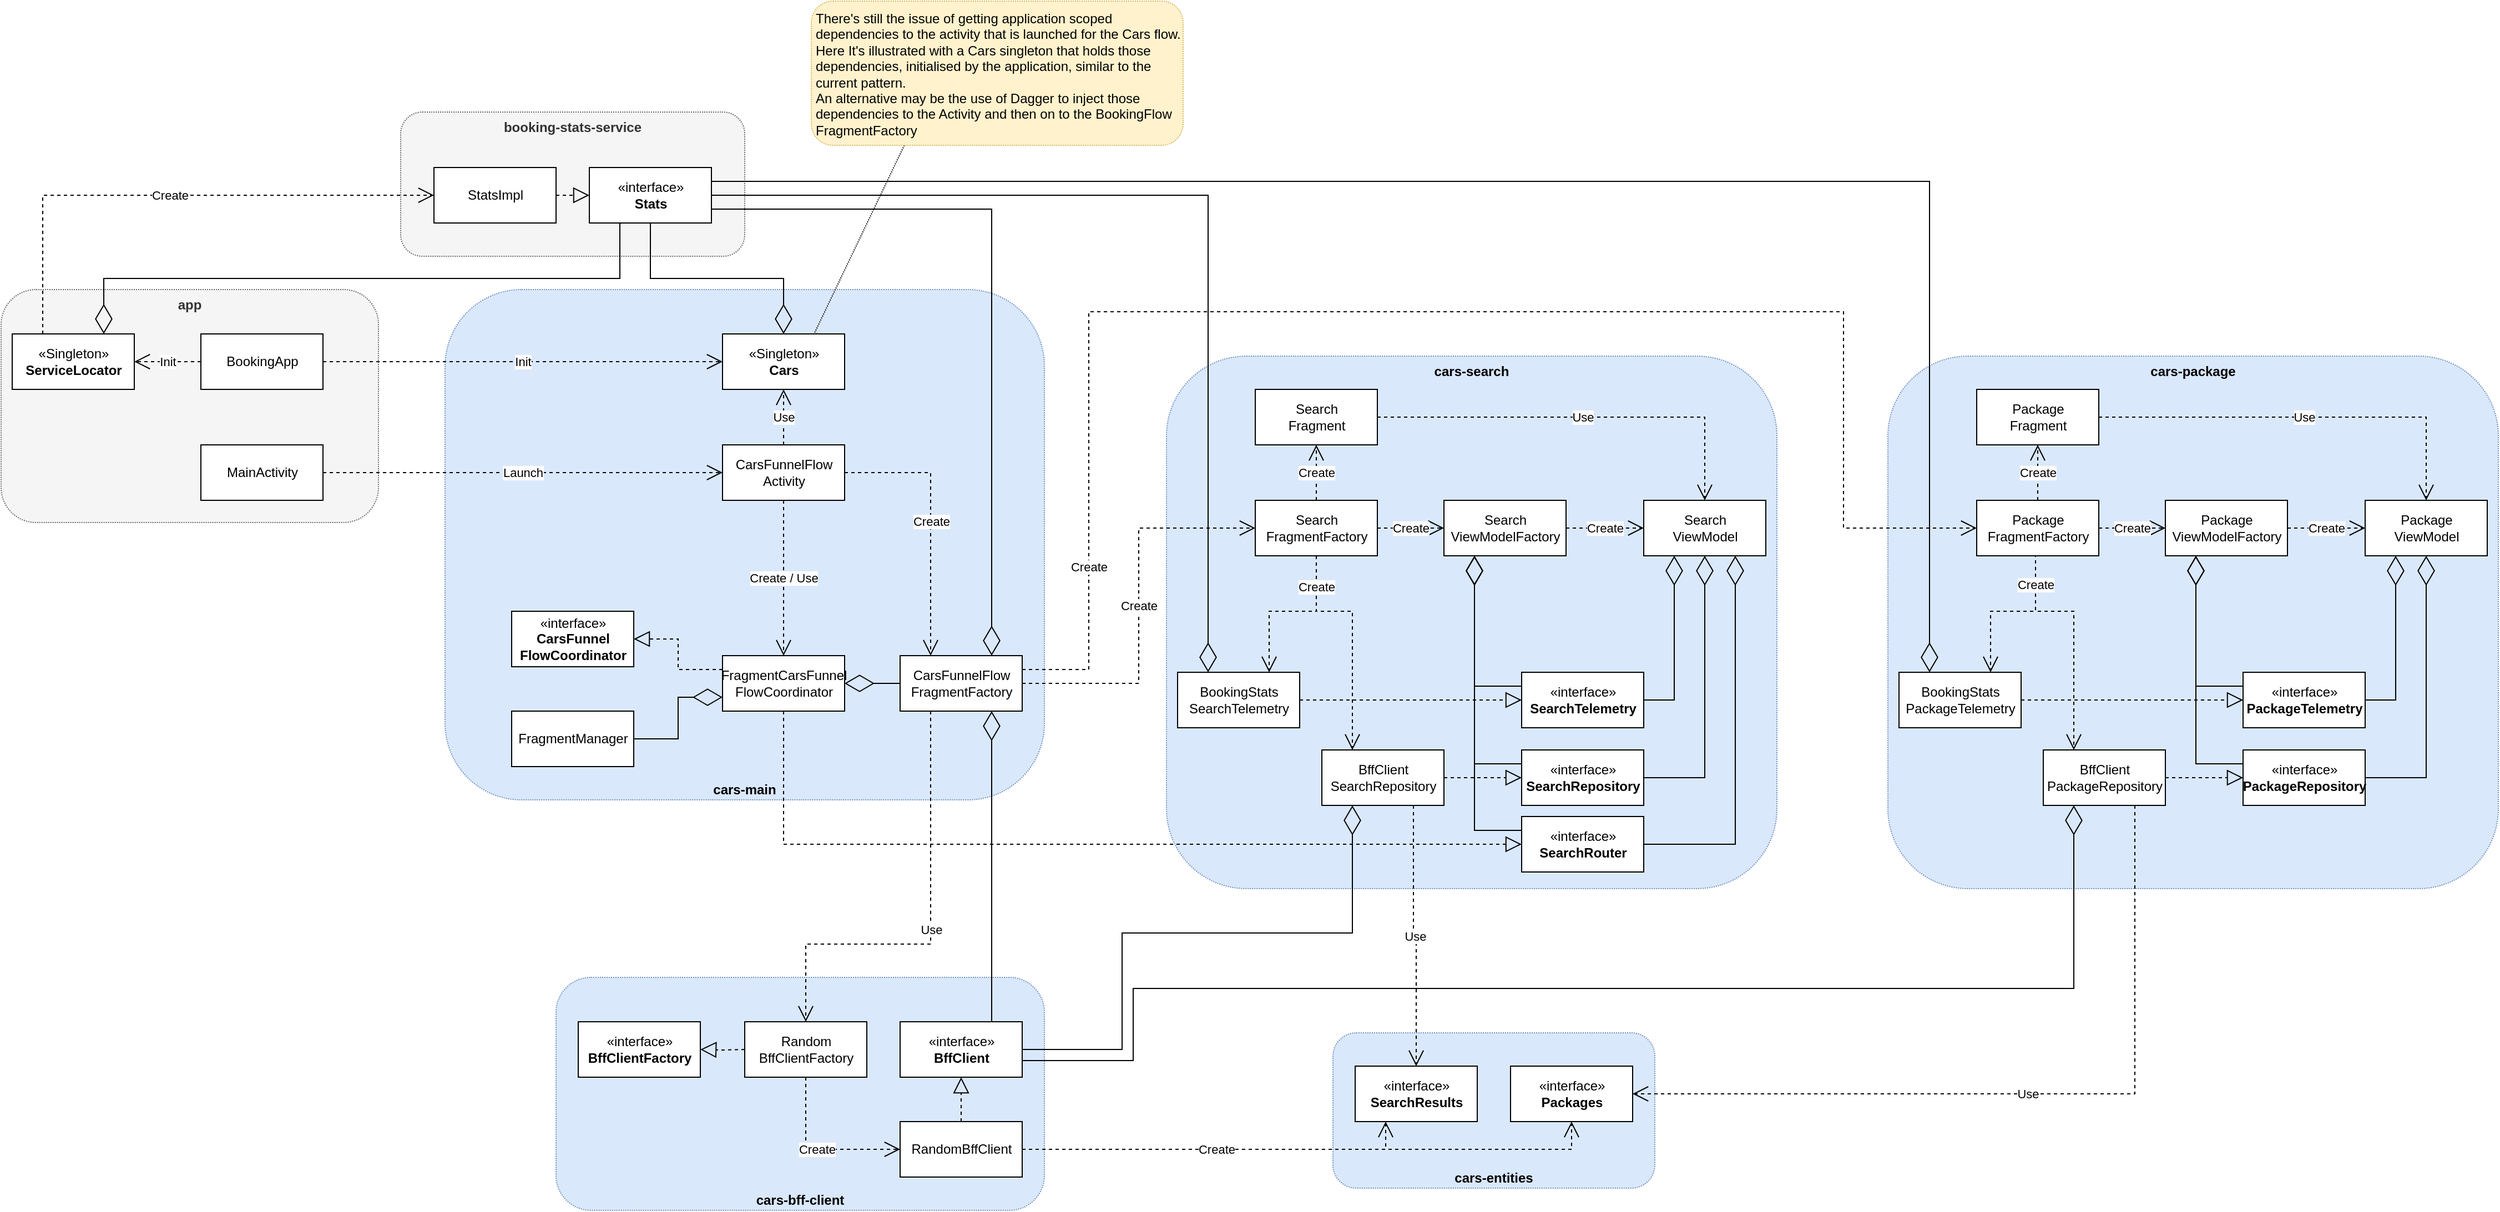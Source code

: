 <mxfile version="15.4.0" type="device"><diagram id="n_pdrBIQtBG7-olDsGPq" name="Page-1"><mxGraphModel dx="1991" dy="1212" grid="1" gridSize="10" guides="1" tooltips="1" connect="1" arrows="1" fold="1" page="1" pageScale="1" pageWidth="1654" pageHeight="1169" math="0" shadow="0"><root><mxCell id="0"/><mxCell id="1" parent="0"/><mxCell id="jv7YSsNgLzqY7mS5lw0R-83" value="&lt;b&gt;cars-search&lt;/b&gt;" style="rounded=1;whiteSpace=wrap;html=1;fillColor=#dae8fc;dashed=1;align=center;labelPosition=center;verticalLabelPosition=middle;verticalAlign=top;dashPattern=1 1;strokeColor=#6c8ebf;" parent="1" vertex="1"><mxGeometry x="1070" y="340" width="550" height="480" as="geometry"/></mxCell><mxCell id="jv7YSsNgLzqY7mS5lw0R-84" value="&lt;b&gt;cars-package&lt;/b&gt;" style="rounded=1;whiteSpace=wrap;html=1;fillColor=#dae8fc;dashed=1;align=center;labelPosition=center;verticalLabelPosition=middle;verticalAlign=top;dashPattern=1 1;strokeColor=#6c8ebf;" parent="1" vertex="1"><mxGeometry x="1720" y="340" width="550" height="480" as="geometry"/></mxCell><mxCell id="jv7YSsNgLzqY7mS5lw0R-82" value="&lt;b&gt;cars-entities&lt;/b&gt;" style="rounded=1;whiteSpace=wrap;html=1;fillColor=#dae8fc;dashed=1;align=center;labelPosition=center;verticalLabelPosition=middle;verticalAlign=bottom;dashPattern=1 1;strokeColor=#6c8ebf;" parent="1" vertex="1"><mxGeometry x="1220" y="950" width="290" height="140" as="geometry"/></mxCell><mxCell id="jv7YSsNgLzqY7mS5lw0R-65" value="&lt;b&gt;cars-bff-client&lt;/b&gt;" style="rounded=1;whiteSpace=wrap;html=1;fillColor=#dae8fc;dashed=1;align=center;labelPosition=center;verticalLabelPosition=middle;verticalAlign=bottom;dashPattern=1 1;strokeColor=#6c8ebf;" parent="1" vertex="1"><mxGeometry x="520" y="900" width="440" height="210" as="geometry"/></mxCell><mxCell id="jv7YSsNgLzqY7mS5lw0R-64" value="&lt;b&gt;cars-main&lt;/b&gt;" style="rounded=1;whiteSpace=wrap;html=1;fillColor=#dae8fc;dashed=1;align=center;labelPosition=center;verticalLabelPosition=middle;verticalAlign=bottom;dashPattern=1 1;strokeColor=#6c8ebf;" parent="1" vertex="1"><mxGeometry x="420" y="280" width="540" height="460" as="geometry"/></mxCell><mxCell id="jv7YSsNgLzqY7mS5lw0R-5" value="&lt;b&gt;app&lt;/b&gt;" style="rounded=1;whiteSpace=wrap;html=1;fillColor=#f5f5f5;dashed=1;align=center;labelPosition=center;verticalLabelPosition=middle;verticalAlign=top;dashPattern=1 1;strokeColor=#666666;fontColor=#333333;" parent="1" vertex="1"><mxGeometry x="20" y="280" width="340" height="210" as="geometry"/></mxCell><mxCell id="jv7YSsNgLzqY7mS5lw0R-2" value="BookingApp" style="html=1;" parent="1" vertex="1"><mxGeometry x="200" y="320" width="110" height="50" as="geometry"/></mxCell><mxCell id="jv7YSsNgLzqY7mS5lw0R-3" value="MainActivity" style="html=1;" parent="1" vertex="1"><mxGeometry x="200" y="420" width="110" height="50" as="geometry"/></mxCell><mxCell id="jv7YSsNgLzqY7mS5lw0R-4" value="«Singleton»&lt;br&gt;&lt;b&gt;ServiceLocator&lt;/b&gt;" style="html=1;" parent="1" vertex="1"><mxGeometry x="30" y="320" width="110" height="50" as="geometry"/></mxCell><mxCell id="jv7YSsNgLzqY7mS5lw0R-6" value="&lt;b&gt;booking-stats-service&lt;/b&gt;" style="rounded=1;whiteSpace=wrap;html=1;fillColor=#f5f5f5;dashed=1;align=center;labelPosition=center;verticalLabelPosition=middle;verticalAlign=top;dashPattern=1 1;strokeColor=#666666;fontColor=#333333;" parent="1" vertex="1"><mxGeometry x="380" y="120" width="310" height="130" as="geometry"/></mxCell><mxCell id="jv7YSsNgLzqY7mS5lw0R-7" value="«interface»&lt;br&gt;&lt;b&gt;Stats&lt;/b&gt;" style="html=1;align=center;verticalAlign=middle;" parent="1" vertex="1"><mxGeometry x="550" y="170" width="110" height="50" as="geometry"/></mxCell><mxCell id="jv7YSsNgLzqY7mS5lw0R-8" value="StatsImpl" style="html=1;fillColor=default;align=center;verticalAlign=middle;" parent="1" vertex="1"><mxGeometry x="410" y="170" width="110" height="50" as="geometry"/></mxCell><mxCell id="jv7YSsNgLzqY7mS5lw0R-9" value="Random&lt;br&gt;BffClientFactory" style="html=1;fillColor=default;align=center;verticalAlign=middle;" parent="1" vertex="1"><mxGeometry x="690" y="940" width="110" height="50" as="geometry"/></mxCell><mxCell id="jv7YSsNgLzqY7mS5lw0R-10" value="«interface»&lt;br&gt;&lt;b&gt;BffClientFactory&lt;/b&gt;" style="html=1;fillColor=default;align=center;verticalAlign=middle;" parent="1" vertex="1"><mxGeometry x="540" y="940" width="110" height="50" as="geometry"/></mxCell><mxCell id="jv7YSsNgLzqY7mS5lw0R-11" value="RandomBffClient" style="html=1;fillColor=default;align=center;verticalAlign=middle;" parent="1" vertex="1"><mxGeometry x="830" y="1030" width="110" height="50" as="geometry"/></mxCell><mxCell id="jv7YSsNgLzqY7mS5lw0R-12" value="«interface»&lt;br&gt;&lt;b&gt;BffClient&lt;/b&gt;" style="html=1;fillColor=default;align=center;verticalAlign=middle;" parent="1" vertex="1"><mxGeometry x="830" y="940" width="110" height="50" as="geometry"/></mxCell><mxCell id="jv7YSsNgLzqY7mS5lw0R-13" value="«interface»&lt;br&gt;&lt;b&gt;Packages&lt;/b&gt;" style="html=1;fillColor=default;align=center;verticalAlign=middle;" parent="1" vertex="1"><mxGeometry x="1380" y="980" width="110" height="50" as="geometry"/></mxCell><mxCell id="jv7YSsNgLzqY7mS5lw0R-14" value="«interface»&lt;br&gt;&lt;b&gt;SearchResults&lt;/b&gt;" style="html=1;fillColor=default;align=center;verticalAlign=middle;" parent="1" vertex="1"><mxGeometry x="1240" y="980" width="110" height="50" as="geometry"/></mxCell><mxCell id="jv7YSsNgLzqY7mS5lw0R-15" value="«Singleton»&lt;br&gt;&lt;b&gt;Cars&lt;/b&gt;" style="html=1;fillColor=default;align=center;verticalAlign=middle;" parent="1" vertex="1"><mxGeometry x="670" y="320" width="110" height="50" as="geometry"/></mxCell><mxCell id="jv7YSsNgLzqY7mS5lw0R-16" value="CarsFunnelFlow&lt;br&gt;Activity" style="html=1;fillColor=default;align=center;verticalAlign=middle;" parent="1" vertex="1"><mxGeometry x="670" y="420" width="110" height="50" as="geometry"/></mxCell><mxCell id="jv7YSsNgLzqY7mS5lw0R-17" value="«interface»&lt;br&gt;&lt;b&gt;CarsFunnel&lt;br&gt;FlowCoordinator&lt;/b&gt;" style="html=1;fillColor=default;align=center;verticalAlign=middle;" parent="1" vertex="1"><mxGeometry x="480" y="570" width="110" height="50" as="geometry"/></mxCell><mxCell id="jv7YSsNgLzqY7mS5lw0R-18" value="CarsFunnelFlow&lt;br&gt;FragmentFactory" style="html=1;fillColor=default;align=center;verticalAlign=middle;" parent="1" vertex="1"><mxGeometry x="830" y="610" width="110" height="50" as="geometry"/></mxCell><mxCell id="jv7YSsNgLzqY7mS5lw0R-19" value="FragmentCarsFunnel&lt;br&gt;FlowCoordinator" style="html=1;fillColor=default;align=center;verticalAlign=middle;" parent="1" vertex="1"><mxGeometry x="670" y="610" width="110" height="50" as="geometry"/></mxCell><mxCell id="jv7YSsNgLzqY7mS5lw0R-27" value="BffClient&lt;br&gt;SearchRepository" style="html=1;fillColor=default;align=center;verticalAlign=middle;" parent="1" vertex="1"><mxGeometry x="1210" y="695" width="110" height="50" as="geometry"/></mxCell><mxCell id="jv7YSsNgLzqY7mS5lw0R-28" value="BookingStats&lt;br&gt;SearchTelemetry" style="html=1;fillColor=default;align=center;verticalAlign=middle;" parent="1" vertex="1"><mxGeometry x="1080" y="625" width="110" height="50" as="geometry"/></mxCell><mxCell id="jv7YSsNgLzqY7mS5lw0R-29" value="Search&lt;br&gt;FragmentFactory" style="html=1;fillColor=default;align=center;verticalAlign=middle;" parent="1" vertex="1"><mxGeometry x="1150" y="470" width="110" height="50" as="geometry"/></mxCell><mxCell id="jv7YSsNgLzqY7mS5lw0R-30" value="Search&lt;br&gt;ViewModel" style="html=1;fillColor=default;align=center;verticalAlign=middle;" parent="1" vertex="1"><mxGeometry x="1500" y="470" width="110" height="50" as="geometry"/></mxCell><mxCell id="jv7YSsNgLzqY7mS5lw0R-31" value="Search&lt;br&gt;ViewModelFactory" style="html=1;fillColor=default;align=center;verticalAlign=middle;" parent="1" vertex="1"><mxGeometry x="1320" y="470" width="110" height="50" as="geometry"/></mxCell><mxCell id="jv7YSsNgLzqY7mS5lw0R-32" value="«interface»&lt;br&gt;&lt;b&gt;SearchRepository&lt;/b&gt;" style="html=1;fillColor=default;align=center;verticalAlign=middle;" parent="1" vertex="1"><mxGeometry x="1390" y="695" width="110" height="50" as="geometry"/></mxCell><mxCell id="jv7YSsNgLzqY7mS5lw0R-33" value="«interface»&lt;br&gt;&lt;b&gt;SearchTelemetry&lt;/b&gt;" style="html=1;fillColor=default;align=center;verticalAlign=middle;" parent="1" vertex="1"><mxGeometry x="1390" y="625" width="110" height="50" as="geometry"/></mxCell><mxCell id="jv7YSsNgLzqY7mS5lw0R-35" value="Search&lt;br&gt;Fragment" style="html=1;fillColor=default;align=center;verticalAlign=middle;" parent="1" vertex="1"><mxGeometry x="1150" y="370" width="110" height="50" as="geometry"/></mxCell><mxCell id="jv7YSsNgLzqY7mS5lw0R-36" value="«interface»&lt;br&gt;&lt;b&gt;SearchRouter&lt;/b&gt;" style="html=1;fillColor=default;align=center;verticalAlign=middle;" parent="1" vertex="1"><mxGeometry x="1390" y="755" width="110" height="50" as="geometry"/></mxCell><mxCell id="jv7YSsNgLzqY7mS5lw0R-41" value="Launch" style="endArrow=open;endSize=12;dashed=1;html=1;rounded=0;edgeStyle=orthogonalEdgeStyle;exitX=1;exitY=0.5;exitDx=0;exitDy=0;entryX=0;entryY=0.5;entryDx=0;entryDy=0;" parent="1" source="jv7YSsNgLzqY7mS5lw0R-3" target="jv7YSsNgLzqY7mS5lw0R-16" edge="1"><mxGeometry width="160" relative="1" as="geometry"><mxPoint x="270" y="530" as="sourcePoint"/><mxPoint x="430" y="530" as="targetPoint"/></mxGeometry></mxCell><mxCell id="jv7YSsNgLzqY7mS5lw0R-42" value="Init" style="endArrow=open;endSize=12;dashed=1;html=1;rounded=0;edgeStyle=orthogonalEdgeStyle;exitX=0;exitY=0.5;exitDx=0;exitDy=0;entryX=1;entryY=0.5;entryDx=0;entryDy=0;" parent="1" source="jv7YSsNgLzqY7mS5lw0R-2" target="jv7YSsNgLzqY7mS5lw0R-4" edge="1"><mxGeometry width="160" relative="1" as="geometry"><mxPoint x="410" y="455" as="sourcePoint"/><mxPoint x="580" y="455" as="targetPoint"/></mxGeometry></mxCell><mxCell id="jv7YSsNgLzqY7mS5lw0R-43" value="Init" style="endArrow=open;endSize=12;dashed=1;html=1;rounded=0;edgeStyle=orthogonalEdgeStyle;exitX=1;exitY=0.5;exitDx=0;exitDy=0;entryX=0;entryY=0.5;entryDx=0;entryDy=0;" parent="1" source="jv7YSsNgLzqY7mS5lw0R-2" target="jv7YSsNgLzqY7mS5lw0R-15" edge="1"><mxGeometry width="160" relative="1" as="geometry"><mxPoint x="480" y="250" as="sourcePoint"/><mxPoint x="570" y="345" as="targetPoint"/></mxGeometry></mxCell><mxCell id="jv7YSsNgLzqY7mS5lw0R-44" value="" style="endArrow=block;dashed=1;endFill=0;endSize=12;html=1;rounded=0;edgeStyle=orthogonalEdgeStyle;entryX=1;entryY=0.5;entryDx=0;entryDy=0;exitX=0;exitY=0.25;exitDx=0;exitDy=0;" parent="1" source="jv7YSsNgLzqY7mS5lw0R-19" target="jv7YSsNgLzqY7mS5lw0R-17" edge="1"><mxGeometry width="160" relative="1" as="geometry"><mxPoint x="450" y="860" as="sourcePoint"/><mxPoint x="610" y="860" as="targetPoint"/></mxGeometry></mxCell><mxCell id="jv7YSsNgLzqY7mS5lw0R-45" value="Create / Use" style="endArrow=open;endSize=12;dashed=1;html=1;rounded=0;edgeStyle=orthogonalEdgeStyle;exitX=0.5;exitY=1;exitDx=0;exitDy=0;entryX=0.5;entryY=0;entryDx=0;entryDy=0;" parent="1" source="jv7YSsNgLzqY7mS5lw0R-16" target="jv7YSsNgLzqY7mS5lw0R-19" edge="1"><mxGeometry width="160" relative="1" as="geometry"><mxPoint x="650" y="530" as="sourcePoint"/><mxPoint x="810" y="530" as="targetPoint"/></mxGeometry></mxCell><mxCell id="jv7YSsNgLzqY7mS5lw0R-46" value="Create" style="endArrow=open;endSize=12;dashed=1;html=1;rounded=0;edgeStyle=orthogonalEdgeStyle;exitX=1;exitY=0.5;exitDx=0;exitDy=0;entryX=0.25;entryY=0;entryDx=0;entryDy=0;" parent="1" source="jv7YSsNgLzqY7mS5lw0R-16" target="jv7YSsNgLzqY7mS5lw0R-18" edge="1"><mxGeometry width="160" relative="1" as="geometry"><mxPoint x="720" y="510" as="sourcePoint"/><mxPoint x="880" y="510" as="targetPoint"/></mxGeometry></mxCell><mxCell id="jv7YSsNgLzqY7mS5lw0R-47" value="" style="endArrow=diamondThin;endFill=0;endSize=24;html=1;rounded=0;edgeStyle=orthogonalEdgeStyle;entryX=1;entryY=0.5;entryDx=0;entryDy=0;exitX=0;exitY=0.5;exitDx=0;exitDy=0;" parent="1" source="jv7YSsNgLzqY7mS5lw0R-18" target="jv7YSsNgLzqY7mS5lw0R-19" edge="1"><mxGeometry width="160" relative="1" as="geometry"><mxPoint x="630" y="840" as="sourcePoint"/><mxPoint x="790" y="840" as="targetPoint"/></mxGeometry></mxCell><mxCell id="jv7YSsNgLzqY7mS5lw0R-48" value="FragmentManager" style="html=1;fillColor=default;align=center;verticalAlign=middle;" parent="1" vertex="1"><mxGeometry x="480" y="660" width="110" height="50" as="geometry"/></mxCell><mxCell id="jv7YSsNgLzqY7mS5lw0R-49" value="" style="endArrow=diamondThin;endFill=0;endSize=24;html=1;rounded=0;edgeStyle=orthogonalEdgeStyle;entryX=0;entryY=0.75;entryDx=0;entryDy=0;exitX=1;exitY=0.5;exitDx=0;exitDy=0;" parent="1" source="jv7YSsNgLzqY7mS5lw0R-48" target="jv7YSsNgLzqY7mS5lw0R-19" edge="1"><mxGeometry width="160" relative="1" as="geometry"><mxPoint x="740" y="645" as="sourcePoint"/><mxPoint x="690" y="645" as="targetPoint"/></mxGeometry></mxCell><mxCell id="jv7YSsNgLzqY7mS5lw0R-51" value="Create" style="endArrow=open;endSize=12;dashed=1;html=1;rounded=0;edgeStyle=orthogonalEdgeStyle;exitX=0.25;exitY=0;exitDx=0;exitDy=0;entryX=0;entryY=0.5;entryDx=0;entryDy=0;" parent="1" source="jv7YSsNgLzqY7mS5lw0R-4" target="jv7YSsNgLzqY7mS5lw0R-8" edge="1"><mxGeometry width="160" relative="1" as="geometry"><mxPoint x="180" y="230" as="sourcePoint"/><mxPoint x="340" y="230" as="targetPoint"/></mxGeometry></mxCell><mxCell id="jv7YSsNgLzqY7mS5lw0R-52" value="" style="endArrow=diamondThin;endFill=0;endSize=24;html=1;rounded=0;edgeStyle=orthogonalEdgeStyle;entryX=0.75;entryY=0;entryDx=0;entryDy=0;exitX=0.25;exitY=1;exitDx=0;exitDy=0;" parent="1" source="jv7YSsNgLzqY7mS5lw0R-7" target="jv7YSsNgLzqY7mS5lw0R-4" edge="1"><mxGeometry width="160" relative="1" as="geometry"><mxPoint x="600" y="695" as="sourcePoint"/><mxPoint x="680" y="657.5" as="targetPoint"/></mxGeometry></mxCell><mxCell id="jv7YSsNgLzqY7mS5lw0R-53" value="" style="endArrow=block;dashed=1;endFill=0;endSize=12;html=1;rounded=0;edgeStyle=orthogonalEdgeStyle;entryX=0;entryY=0.5;entryDx=0;entryDy=0;exitX=1;exitY=0.5;exitDx=0;exitDy=0;" parent="1" source="jv7YSsNgLzqY7mS5lw0R-8" target="jv7YSsNgLzqY7mS5lw0R-7" edge="1"><mxGeometry width="160" relative="1" as="geometry"><mxPoint x="680" y="632.5" as="sourcePoint"/><mxPoint x="600" y="605" as="targetPoint"/></mxGeometry></mxCell><mxCell id="jv7YSsNgLzqY7mS5lw0R-54" value="" style="endArrow=diamondThin;endFill=0;endSize=24;html=1;rounded=0;edgeStyle=orthogonalEdgeStyle;entryX=0.5;entryY=0;entryDx=0;entryDy=0;exitX=0.5;exitY=1;exitDx=0;exitDy=0;" parent="1" source="jv7YSsNgLzqY7mS5lw0R-7" target="jv7YSsNgLzqY7mS5lw0R-15" edge="1"><mxGeometry width="160" relative="1" as="geometry"><mxPoint x="587.5" y="230" as="sourcePoint"/><mxPoint x="122.5" y="330" as="targetPoint"/></mxGeometry></mxCell><mxCell id="jv7YSsNgLzqY7mS5lw0R-55" value="Use" style="endArrow=open;endSize=12;dashed=1;html=1;rounded=0;edgeStyle=orthogonalEdgeStyle;exitX=0.5;exitY=0;exitDx=0;exitDy=0;entryX=0.5;entryY=1;entryDx=0;entryDy=0;" parent="1" source="jv7YSsNgLzqY7mS5lw0R-16" target="jv7YSsNgLzqY7mS5lw0R-15" edge="1"><mxGeometry width="160" relative="1" as="geometry"><mxPoint x="840" y="330" as="sourcePoint"/><mxPoint x="1000" y="330" as="targetPoint"/></mxGeometry></mxCell><mxCell id="jv7YSsNgLzqY7mS5lw0R-56" value="" style="endArrow=diamondThin;endFill=0;endSize=24;html=1;rounded=0;edgeStyle=orthogonalEdgeStyle;entryX=0.75;entryY=0;entryDx=0;entryDy=0;exitX=1;exitY=0.75;exitDx=0;exitDy=0;" parent="1" source="jv7YSsNgLzqY7mS5lw0R-7" target="jv7YSsNgLzqY7mS5lw0R-18" edge="1"><mxGeometry width="160" relative="1" as="geometry"><mxPoint x="600" y="695" as="sourcePoint"/><mxPoint x="680" y="657.5" as="targetPoint"/></mxGeometry></mxCell><mxCell id="jv7YSsNgLzqY7mS5lw0R-57" value="" style="endArrow=block;dashed=1;endFill=0;endSize=12;html=1;rounded=0;edgeStyle=orthogonalEdgeStyle;entryX=1;entryY=0.5;entryDx=0;entryDy=0;" parent="1" target="jv7YSsNgLzqY7mS5lw0R-10" edge="1"><mxGeometry width="160" relative="1" as="geometry"><mxPoint x="690" y="965" as="sourcePoint"/><mxPoint x="1000" y="565" as="targetPoint"/></mxGeometry></mxCell><mxCell id="jv7YSsNgLzqY7mS5lw0R-58" value="" style="endArrow=block;dashed=1;endFill=0;endSize=12;html=1;rounded=0;edgeStyle=orthogonalEdgeStyle;entryX=0.5;entryY=1;entryDx=0;entryDy=0;exitX=0.5;exitY=0;exitDx=0;exitDy=0;" parent="1" source="jv7YSsNgLzqY7mS5lw0R-11" target="jv7YSsNgLzqY7mS5lw0R-12" edge="1"><mxGeometry width="160" relative="1" as="geometry"><mxPoint x="1080" y="592.5" as="sourcePoint"/><mxPoint x="1000" y="565" as="targetPoint"/></mxGeometry></mxCell><mxCell id="jv7YSsNgLzqY7mS5lw0R-59" value="Create" style="endArrow=open;endSize=12;dashed=1;html=1;rounded=0;edgeStyle=orthogonalEdgeStyle;exitX=0.5;exitY=1;exitDx=0;exitDy=0;entryX=0;entryY=0.5;entryDx=0;entryDy=0;" parent="1" source="jv7YSsNgLzqY7mS5lw0R-9" target="jv7YSsNgLzqY7mS5lw0R-11" edge="1"><mxGeometry width="160" relative="1" as="geometry"><mxPoint x="620" y="1070" as="sourcePoint"/><mxPoint x="780" y="1070" as="targetPoint"/></mxGeometry></mxCell><mxCell id="jv7YSsNgLzqY7mS5lw0R-60" value="Use" style="endArrow=open;endSize=12;dashed=1;html=1;rounded=0;edgeStyle=orthogonalEdgeStyle;exitX=0.25;exitY=1;exitDx=0;exitDy=0;entryX=0.5;entryY=0;entryDx=0;entryDy=0;" parent="1" source="jv7YSsNgLzqY7mS5lw0R-18" target="jv7YSsNgLzqY7mS5lw0R-9" edge="1"><mxGeometry width="160" relative="1" as="geometry"><mxPoint x="900" y="770" as="sourcePoint"/><mxPoint x="1060" y="770" as="targetPoint"/><Array as="points"><mxPoint x="858" y="870"/><mxPoint x="745" y="870"/></Array></mxGeometry></mxCell><mxCell id="jv7YSsNgLzqY7mS5lw0R-61" value="" style="endArrow=diamondThin;endFill=0;endSize=24;html=1;rounded=0;edgeStyle=orthogonalEdgeStyle;entryX=0.75;entryY=1;entryDx=0;entryDy=0;exitX=0.75;exitY=0;exitDx=0;exitDy=0;" parent="1" source="jv7YSsNgLzqY7mS5lw0R-12" target="jv7YSsNgLzqY7mS5lw0R-18" edge="1"><mxGeometry width="160" relative="1" as="geometry"><mxPoint x="600" y="695" as="sourcePoint"/><mxPoint x="680" y="657.5" as="targetPoint"/></mxGeometry></mxCell><mxCell id="jv7YSsNgLzqY7mS5lw0R-62" value="Use" style="endArrow=open;endSize=12;dashed=1;html=1;rounded=0;edgeStyle=orthogonalEdgeStyle;exitX=1;exitY=0.5;exitDx=0;exitDy=0;entryX=0.25;entryY=1;entryDx=0;entryDy=0;" parent="1" source="jv7YSsNgLzqY7mS5lw0R-11" target="jv7YSsNgLzqY7mS5lw0R-14" edge="1"><mxGeometry width="160" relative="1" as="geometry"><mxPoint x="1020" y="1080" as="sourcePoint"/><mxPoint x="1180" y="1080" as="targetPoint"/></mxGeometry></mxCell><mxCell id="jv7YSsNgLzqY7mS5lw0R-63" value="" style="endArrow=open;endSize=12;dashed=1;html=1;rounded=0;edgeStyle=orthogonalEdgeStyle;exitX=1;exitY=0.5;exitDx=0;exitDy=0;entryX=0.5;entryY=1;entryDx=0;entryDy=0;" parent="1" source="jv7YSsNgLzqY7mS5lw0R-11" target="jv7YSsNgLzqY7mS5lw0R-13" edge="1"><mxGeometry width="160" relative="1" as="geometry"><mxPoint x="1090" y="1130" as="sourcePoint"/><mxPoint x="1250" y="1130" as="targetPoint"/></mxGeometry></mxCell><mxCell id="jv7YSsNgLzqY7mS5lw0R-120" value="Create" style="edgeLabel;html=1;align=center;verticalAlign=middle;resizable=0;points=[];" parent="jv7YSsNgLzqY7mS5lw0R-63" vertex="1" connectable="0"><mxGeometry x="-0.328" relative="1" as="geometry"><mxPoint as="offset"/></mxGeometry></mxCell><mxCell id="jv7YSsNgLzqY7mS5lw0R-66" value="" style="endArrow=block;dashed=1;endFill=0;endSize=12;html=1;rounded=0;edgeStyle=orthogonalEdgeStyle;entryX=0;entryY=0.5;entryDx=0;entryDy=0;exitX=0.5;exitY=1;exitDx=0;exitDy=0;" parent="1" source="jv7YSsNgLzqY7mS5lw0R-19" target="jv7YSsNgLzqY7mS5lw0R-36" edge="1"><mxGeometry width="160" relative="1" as="geometry"><mxPoint x="680" y="632.5" as="sourcePoint"/><mxPoint x="600" y="605" as="targetPoint"/></mxGeometry></mxCell><mxCell id="jv7YSsNgLzqY7mS5lw0R-67" value="" style="endArrow=diamondThin;endFill=0;endSize=24;html=1;rounded=0;edgeStyle=orthogonalEdgeStyle;entryX=0.75;entryY=1;entryDx=0;entryDy=0;exitX=1;exitY=0.5;exitDx=0;exitDy=0;" parent="1" source="jv7YSsNgLzqY7mS5lw0R-36" target="jv7YSsNgLzqY7mS5lw0R-30" edge="1"><mxGeometry width="160" relative="1" as="geometry"><mxPoint x="760" y="205" as="sourcePoint"/><mxPoint x="1012.5" y="620" as="targetPoint"/></mxGeometry></mxCell><mxCell id="jv7YSsNgLzqY7mS5lw0R-68" value="" style="endArrow=diamondThin;endFill=0;endSize=24;html=1;rounded=0;edgeStyle=orthogonalEdgeStyle;entryX=0.25;entryY=1;entryDx=0;entryDy=0;exitX=1;exitY=0.5;exitDx=0;exitDy=0;" parent="1" source="jv7YSsNgLzqY7mS5lw0R-91" target="jv7YSsNgLzqY7mS5lw0R-88" edge="1"><mxGeometry width="160" relative="1" as="geometry"><mxPoint x="1290" y="760" as="sourcePoint"/><mxPoint x="1462.5" y="650" as="targetPoint"/></mxGeometry></mxCell><mxCell id="jv7YSsNgLzqY7mS5lw0R-69" value="" style="endArrow=diamondThin;endFill=0;endSize=24;html=1;rounded=0;edgeStyle=orthogonalEdgeStyle;entryX=0.5;entryY=1;entryDx=0;entryDy=0;exitX=1;exitY=0.5;exitDx=0;exitDy=0;" parent="1" source="jv7YSsNgLzqY7mS5lw0R-32" target="jv7YSsNgLzqY7mS5lw0R-30" edge="1"><mxGeometry width="160" relative="1" as="geometry"><mxPoint x="1280" y="815" as="sourcePoint"/><mxPoint x="1472.5" y="660" as="targetPoint"/></mxGeometry></mxCell><mxCell id="jv7YSsNgLzqY7mS5lw0R-70" value="Create" style="endArrow=open;endSize=12;dashed=1;html=1;rounded=0;edgeStyle=orthogonalEdgeStyle;exitX=1;exitY=0.5;exitDx=0;exitDy=0;entryX=0;entryY=0.5;entryDx=0;entryDy=0;" parent="1" source="jv7YSsNgLzqY7mS5lw0R-31" target="jv7YSsNgLzqY7mS5lw0R-30" edge="1"><mxGeometry width="160" relative="1" as="geometry"><mxPoint x="880" y="455" as="sourcePoint"/><mxPoint x="957.5" y="620" as="targetPoint"/></mxGeometry></mxCell><mxCell id="jv7YSsNgLzqY7mS5lw0R-72" value="Create" style="endArrow=open;endSize=12;dashed=1;html=1;rounded=0;edgeStyle=orthogonalEdgeStyle;entryX=0.5;entryY=1;entryDx=0;entryDy=0;exitX=0.5;exitY=0;exitDx=0;exitDy=0;" parent="1" source="jv7YSsNgLzqY7mS5lw0R-29" target="jv7YSsNgLzqY7mS5lw0R-35" edge="1"><mxGeometry width="160" relative="1" as="geometry"><mxPoint x="1205" y="475" as="sourcePoint"/><mxPoint x="1215" y="580" as="targetPoint"/></mxGeometry></mxCell><mxCell id="jv7YSsNgLzqY7mS5lw0R-73" value="Create" style="endArrow=open;endSize=12;dashed=1;html=1;rounded=0;edgeStyle=orthogonalEdgeStyle;entryX=0;entryY=0.5;entryDx=0;entryDy=0;exitX=1;exitY=0.5;exitDx=0;exitDy=0;" parent="1" source="jv7YSsNgLzqY7mS5lw0R-18" target="jv7YSsNgLzqY7mS5lw0R-29" edge="1"><mxGeometry width="160" relative="1" as="geometry"><mxPoint x="1125" y="480" as="sourcePoint"/><mxPoint x="1125" y="430" as="targetPoint"/></mxGeometry></mxCell><mxCell id="jv7YSsNgLzqY7mS5lw0R-74" value="Use" style="endArrow=open;endSize=12;dashed=1;html=1;rounded=0;edgeStyle=orthogonalEdgeStyle;exitX=1;exitY=0.5;exitDx=0;exitDy=0;entryX=0.5;entryY=0;entryDx=0;entryDy=0;" parent="1" source="jv7YSsNgLzqY7mS5lw0R-35" target="jv7YSsNgLzqY7mS5lw0R-30" edge="1"><mxGeometry width="160" relative="1" as="geometry"><mxPoint x="1290" y="390" as="sourcePoint"/><mxPoint x="1450" y="390" as="targetPoint"/></mxGeometry></mxCell><mxCell id="jv7YSsNgLzqY7mS5lw0R-75" value="" style="endArrow=block;dashed=1;endFill=0;endSize=12;html=1;rounded=0;edgeStyle=orthogonalEdgeStyle;entryX=0;entryY=0.5;entryDx=0;entryDy=0;exitX=1;exitY=0.5;exitDx=0;exitDy=0;" parent="1" source="jv7YSsNgLzqY7mS5lw0R-27" target="jv7YSsNgLzqY7mS5lw0R-32" edge="1"><mxGeometry width="160" relative="1" as="geometry"><mxPoint x="895" y="670" as="sourcePoint"/><mxPoint x="1400" y="790" as="targetPoint"/></mxGeometry></mxCell><mxCell id="jv7YSsNgLzqY7mS5lw0R-76" value="" style="endArrow=block;dashed=1;endFill=0;endSize=12;html=1;rounded=0;edgeStyle=orthogonalEdgeStyle;exitX=1;exitY=0.5;exitDx=0;exitDy=0;" parent="1" source="jv7YSsNgLzqY7mS5lw0R-28" edge="1"><mxGeometry width="160" relative="1" as="geometry"><mxPoint x="1350" y="665" as="sourcePoint"/><mxPoint x="1390" y="650" as="targetPoint"/></mxGeometry></mxCell><mxCell id="jv7YSsNgLzqY7mS5lw0R-77" value="" style="endArrow=open;endSize=12;dashed=1;html=1;rounded=0;edgeStyle=orthogonalEdgeStyle;exitX=0.5;exitY=1;exitDx=0;exitDy=0;entryX=0.25;entryY=0;entryDx=0;entryDy=0;" parent="1" source="jv7YSsNgLzqY7mS5lw0R-29" target="jv7YSsNgLzqY7mS5lw0R-27" edge="1"><mxGeometry x="-0.082" y="5" width="160" relative="1" as="geometry"><mxPoint x="1270" y="505" as="sourcePoint"/><mxPoint x="1330" y="505" as="targetPoint"/><Array as="points"><mxPoint x="1205" y="570"/><mxPoint x="1238" y="570"/></Array><mxPoint as="offset"/></mxGeometry></mxCell><mxCell id="jv7YSsNgLzqY7mS5lw0R-78" value="Create" style="endArrow=open;endSize=12;dashed=1;html=1;rounded=0;edgeStyle=orthogonalEdgeStyle;exitX=0.5;exitY=1;exitDx=0;exitDy=0;entryX=0.75;entryY=0;entryDx=0;entryDy=0;" parent="1" source="jv7YSsNgLzqY7mS5lw0R-29" target="jv7YSsNgLzqY7mS5lw0R-28" edge="1"><mxGeometry x="-0.619" width="160" relative="1" as="geometry"><mxPoint x="1187.5" y="530" as="sourcePoint"/><mxPoint x="1230" y="665" as="targetPoint"/><Array as="points"><mxPoint x="1205" y="570"/><mxPoint x="1163" y="570"/></Array><mxPoint as="offset"/></mxGeometry></mxCell><mxCell id="jv7YSsNgLzqY7mS5lw0R-79" value="" style="endArrow=diamondThin;endFill=0;endSize=24;html=1;rounded=0;edgeStyle=orthogonalEdgeStyle;entryX=0.25;entryY=0;entryDx=0;entryDy=0;exitX=1;exitY=0.5;exitDx=0;exitDy=0;" parent="1" source="jv7YSsNgLzqY7mS5lw0R-7" target="jv7YSsNgLzqY7mS5lw0R-28" edge="1"><mxGeometry width="160" relative="1" as="geometry"><mxPoint x="840" y="645" as="sourcePoint"/><mxPoint x="790" y="645" as="targetPoint"/><Array as="points"><mxPoint x="1108" y="195"/></Array></mxGeometry></mxCell><mxCell id="jv7YSsNgLzqY7mS5lw0R-80" value="" style="endArrow=diamondThin;endFill=0;endSize=24;html=1;rounded=0;edgeStyle=orthogonalEdgeStyle;entryX=0.25;entryY=1;entryDx=0;entryDy=0;exitX=1;exitY=0.5;exitDx=0;exitDy=0;" parent="1" source="jv7YSsNgLzqY7mS5lw0R-12" target="jv7YSsNgLzqY7mS5lw0R-27" edge="1"><mxGeometry width="160" relative="1" as="geometry"><mxPoint x="1030" y="960" as="sourcePoint"/><mxPoint x="1117.5" y="635" as="targetPoint"/><Array as="points"><mxPoint x="1030" y="965"/><mxPoint x="1030" y="860"/><mxPoint x="1238" y="860"/></Array></mxGeometry></mxCell><mxCell id="jv7YSsNgLzqY7mS5lw0R-81" value="Use" style="endArrow=open;endSize=12;dashed=1;html=1;rounded=0;edgeStyle=orthogonalEdgeStyle;exitX=0.75;exitY=1;exitDx=0;exitDy=0;entryX=0.5;entryY=0;entryDx=0;entryDy=0;" parent="1" source="jv7YSsNgLzqY7mS5lw0R-27" target="jv7YSsNgLzqY7mS5lw0R-14" edge="1"><mxGeometry width="160" relative="1" as="geometry"><mxPoint x="1330" y="900" as="sourcePoint"/><mxPoint x="1490" y="900" as="targetPoint"/></mxGeometry></mxCell><mxCell id="jv7YSsNgLzqY7mS5lw0R-85" value="BffClient&lt;br&gt;PackageRepository" style="html=1;fillColor=default;align=center;verticalAlign=middle;" parent="1" vertex="1"><mxGeometry x="1860" y="695" width="110" height="50" as="geometry"/></mxCell><mxCell id="jv7YSsNgLzqY7mS5lw0R-86" value="BookingStats&lt;br&gt;PackageTelemetry" style="html=1;fillColor=default;align=center;verticalAlign=middle;" parent="1" vertex="1"><mxGeometry x="1730" y="625" width="110" height="50" as="geometry"/></mxCell><mxCell id="jv7YSsNgLzqY7mS5lw0R-87" value="Package&lt;br&gt;FragmentFactory" style="html=1;fillColor=default;align=center;verticalAlign=middle;" parent="1" vertex="1"><mxGeometry x="1800" y="470" width="110" height="50" as="geometry"/></mxCell><mxCell id="jv7YSsNgLzqY7mS5lw0R-88" value="Package&lt;br&gt;ViewModel" style="html=1;fillColor=default;align=center;verticalAlign=middle;" parent="1" vertex="1"><mxGeometry x="2150" y="470" width="110" height="50" as="geometry"/></mxCell><mxCell id="jv7YSsNgLzqY7mS5lw0R-89" value="Package&lt;br&gt;ViewModelFactory" style="html=1;fillColor=default;align=center;verticalAlign=middle;" parent="1" vertex="1"><mxGeometry x="1970" y="470" width="110" height="50" as="geometry"/></mxCell><mxCell id="jv7YSsNgLzqY7mS5lw0R-90" value="«interface»&lt;br&gt;&lt;b&gt;PackageRepository&lt;/b&gt;" style="html=1;fillColor=default;align=center;verticalAlign=middle;" parent="1" vertex="1"><mxGeometry x="2040" y="695" width="110" height="50" as="geometry"/></mxCell><mxCell id="jv7YSsNgLzqY7mS5lw0R-91" value="«interface»&lt;br&gt;&lt;b&gt;PackageTelemetry&lt;/b&gt;" style="html=1;fillColor=default;align=center;verticalAlign=middle;" parent="1" vertex="1"><mxGeometry x="2040" y="625" width="110" height="50" as="geometry"/></mxCell><mxCell id="jv7YSsNgLzqY7mS5lw0R-92" value="Package&lt;br&gt;Fragment" style="html=1;fillColor=default;align=center;verticalAlign=middle;" parent="1" vertex="1"><mxGeometry x="1800" y="370" width="110" height="50" as="geometry"/></mxCell><mxCell id="jv7YSsNgLzqY7mS5lw0R-94" value="" style="endArrow=diamondThin;endFill=0;endSize=24;html=1;rounded=0;edgeStyle=orthogonalEdgeStyle;entryX=0.5;entryY=1;entryDx=0;entryDy=0;exitX=1;exitY=0.5;exitDx=0;exitDy=0;" parent="1" source="jv7YSsNgLzqY7mS5lw0R-90" target="jv7YSsNgLzqY7mS5lw0R-88" edge="1"><mxGeometry width="160" relative="1" as="geometry"><mxPoint x="2350" y="785" as="sourcePoint"/><mxPoint x="2377.5" y="655" as="targetPoint"/></mxGeometry></mxCell><mxCell id="jv7YSsNgLzqY7mS5lw0R-96" value="" style="endArrow=block;dashed=1;endFill=0;endSize=12;html=1;rounded=0;edgeStyle=orthogonalEdgeStyle;entryX=0;entryY=0.5;entryDx=0;entryDy=0;exitX=1;exitY=0.5;exitDx=0;exitDy=0;" parent="1" source="jv7YSsNgLzqY7mS5lw0R-85" target="jv7YSsNgLzqY7mS5lw0R-90" edge="1"><mxGeometry width="160" relative="1" as="geometry"><mxPoint x="1330" y="730" as="sourcePoint"/><mxPoint x="1400" y="730" as="targetPoint"/></mxGeometry></mxCell><mxCell id="jv7YSsNgLzqY7mS5lw0R-97" value="" style="endArrow=block;dashed=1;endFill=0;endSize=12;html=1;rounded=0;edgeStyle=orthogonalEdgeStyle;exitX=1;exitY=0.5;exitDx=0;exitDy=0;entryX=0;entryY=0.5;entryDx=0;entryDy=0;" parent="1" source="jv7YSsNgLzqY7mS5lw0R-86" target="jv7YSsNgLzqY7mS5lw0R-91" edge="1"><mxGeometry width="160" relative="1" as="geometry"><mxPoint x="1980" y="730" as="sourcePoint"/><mxPoint x="1970" y="650" as="targetPoint"/></mxGeometry></mxCell><mxCell id="jv7YSsNgLzqY7mS5lw0R-98" value="Create" style="endArrow=open;endSize=12;dashed=1;html=1;rounded=0;edgeStyle=orthogonalEdgeStyle;exitX=1;exitY=0.5;exitDx=0;exitDy=0;entryX=0;entryY=0.5;entryDx=0;entryDy=0;" parent="1" source="jv7YSsNgLzqY7mS5lw0R-89" target="jv7YSsNgLzqY7mS5lw0R-88" edge="1"><mxGeometry width="160" relative="1" as="geometry"><mxPoint x="1440" y="505" as="sourcePoint"/><mxPoint x="1510" y="505" as="targetPoint"/></mxGeometry></mxCell><mxCell id="jv7YSsNgLzqY7mS5lw0R-100" value="Create" style="endArrow=open;endSize=12;dashed=1;html=1;rounded=0;edgeStyle=orthogonalEdgeStyle;exitX=1;exitY=0.5;exitDx=0;exitDy=0;entryX=0;entryY=0.5;entryDx=0;entryDy=0;" parent="1" source="jv7YSsNgLzqY7mS5lw0R-87" target="jv7YSsNgLzqY7mS5lw0R-89" edge="1"><mxGeometry width="160" relative="1" as="geometry"><mxPoint x="1270" y="505" as="sourcePoint"/><mxPoint x="1330" y="505" as="targetPoint"/></mxGeometry></mxCell><mxCell id="jv7YSsNgLzqY7mS5lw0R-101" value="Create" style="endArrow=open;endSize=12;dashed=1;html=1;rounded=0;edgeStyle=orthogonalEdgeStyle;exitX=1;exitY=0.5;exitDx=0;exitDy=0;" parent="1" source="jv7YSsNgLzqY7mS5lw0R-29" target="jv7YSsNgLzqY7mS5lw0R-31" edge="1"><mxGeometry width="160" relative="1" as="geometry"><mxPoint x="1920" y="505" as="sourcePoint"/><mxPoint x="1300" y="495" as="targetPoint"/></mxGeometry></mxCell><mxCell id="jv7YSsNgLzqY7mS5lw0R-102" value="Create" style="endArrow=open;endSize=12;dashed=1;html=1;rounded=0;edgeStyle=orthogonalEdgeStyle;exitX=0.5;exitY=0;exitDx=0;exitDy=0;entryX=0.5;entryY=1;entryDx=0;entryDy=0;" parent="1" source="jv7YSsNgLzqY7mS5lw0R-87" target="jv7YSsNgLzqY7mS5lw0R-92" edge="1"><mxGeometry width="160" relative="1" as="geometry"><mxPoint x="1920" y="505" as="sourcePoint"/><mxPoint x="1980" y="505" as="targetPoint"/></mxGeometry></mxCell><mxCell id="jv7YSsNgLzqY7mS5lw0R-103" value="" style="endArrow=open;endSize=12;dashed=1;html=1;rounded=0;edgeStyle=orthogonalEdgeStyle;exitX=0.5;exitY=1;exitDx=0;exitDy=0;entryX=0.25;entryY=0;entryDx=0;entryDy=0;" parent="1" source="jv7YSsNgLzqY7mS5lw0R-87" target="jv7YSsNgLzqY7mS5lw0R-85" edge="1"><mxGeometry x="-0.082" y="5" width="160" relative="1" as="geometry"><mxPoint x="1852.5" y="520" as="sourcePoint"/><mxPoint x="1885" y="695" as="targetPoint"/><Array as="points"><mxPoint x="1853" y="520"/><mxPoint x="1853" y="570"/><mxPoint x="1888" y="570"/></Array><mxPoint as="offset"/></mxGeometry></mxCell><mxCell id="jv7YSsNgLzqY7mS5lw0R-104" value="Create" style="endArrow=open;endSize=12;dashed=1;html=1;rounded=0;edgeStyle=orthogonalEdgeStyle;exitX=0.5;exitY=1;exitDx=0;exitDy=0;entryX=0.75;entryY=0;entryDx=0;entryDy=0;" parent="1" source="jv7YSsNgLzqY7mS5lw0R-87" target="jv7YSsNgLzqY7mS5lw0R-86" edge="1"><mxGeometry x="-0.619" width="160" relative="1" as="geometry"><mxPoint x="1852.5" y="520" as="sourcePoint"/><mxPoint x="1810" y="625" as="targetPoint"/><Array as="points"><mxPoint x="1853" y="520"/><mxPoint x="1853" y="570"/><mxPoint x="1813" y="570"/></Array><mxPoint as="offset"/></mxGeometry></mxCell><mxCell id="jv7YSsNgLzqY7mS5lw0R-105" value="" style="endArrow=diamondThin;endFill=0;endSize=24;html=1;rounded=0;edgeStyle=orthogonalEdgeStyle;entryX=0.25;entryY=0;entryDx=0;entryDy=0;exitX=1;exitY=0.25;exitDx=0;exitDy=0;" parent="1" source="jv7YSsNgLzqY7mS5lw0R-7" target="jv7YSsNgLzqY7mS5lw0R-86" edge="1"><mxGeometry width="160" relative="1" as="geometry"><mxPoint x="670" y="205" as="sourcePoint"/><mxPoint x="1117.5" y="635" as="targetPoint"/><Array as="points"><mxPoint x="1758" y="183"/></Array></mxGeometry></mxCell><mxCell id="jv7YSsNgLzqY7mS5lw0R-106" value="Use" style="endArrow=open;endSize=12;dashed=1;html=1;rounded=0;edgeStyle=orthogonalEdgeStyle;exitX=1;exitY=0.5;exitDx=0;exitDy=0;entryX=0.5;entryY=0;entryDx=0;entryDy=0;" parent="1" source="jv7YSsNgLzqY7mS5lw0R-92" target="jv7YSsNgLzqY7mS5lw0R-88" edge="1"><mxGeometry width="160" relative="1" as="geometry"><mxPoint x="1890" y="260" as="sourcePoint"/><mxPoint x="2185" y="335" as="targetPoint"/></mxGeometry></mxCell><mxCell id="jv7YSsNgLzqY7mS5lw0R-107" value="" style="endArrow=diamondThin;endFill=0;endSize=24;html=1;rounded=0;edgeStyle=orthogonalEdgeStyle;entryX=0.25;entryY=1;entryDx=0;entryDy=0;exitX=1;exitY=0.75;exitDx=0;exitDy=0;" parent="1" source="jv7YSsNgLzqY7mS5lw0R-12" target="jv7YSsNgLzqY7mS5lw0R-85" edge="1"><mxGeometry width="160" relative="1" as="geometry"><mxPoint x="950" y="975" as="sourcePoint"/><mxPoint x="1247.5" y="755" as="targetPoint"/><Array as="points"><mxPoint x="940" y="975"/><mxPoint x="1040" y="975"/><mxPoint x="1040" y="910"/><mxPoint x="1888" y="910"/></Array></mxGeometry></mxCell><mxCell id="jv7YSsNgLzqY7mS5lw0R-109" value="Use" style="endArrow=open;endSize=12;dashed=1;html=1;rounded=0;edgeStyle=orthogonalEdgeStyle;exitX=0.75;exitY=1;exitDx=0;exitDy=0;entryX=1;entryY=0.5;entryDx=0;entryDy=0;" parent="1" source="jv7YSsNgLzqY7mS5lw0R-85" target="jv7YSsNgLzqY7mS5lw0R-13" edge="1"><mxGeometry width="160" relative="1" as="geometry"><mxPoint x="1920" y="405" as="sourcePoint"/><mxPoint x="2215" y="480" as="targetPoint"/></mxGeometry></mxCell><mxCell id="jv7YSsNgLzqY7mS5lw0R-112" style="rounded=0;orthogonalLoop=1;jettySize=auto;html=1;exitX=0.25;exitY=1;exitDx=0;exitDy=0;entryX=0.75;entryY=0;entryDx=0;entryDy=0;endArrow=none;endFill=0;dashed=1;dashPattern=1 1;" parent="1" source="jv7YSsNgLzqY7mS5lw0R-110" target="jv7YSsNgLzqY7mS5lw0R-15" edge="1"><mxGeometry relative="1" as="geometry"/></mxCell><mxCell id="jv7YSsNgLzqY7mS5lw0R-110" value="There's still the issue of getting application scoped dependencies to the activity that is launched for the Cars flow. Here It's illustrated with a Cars singleton that holds those dependencies, initialised by the application, similar to the current pattern.&lt;br&gt;An alternative may be the use of Dagger to inject those dependencies to the Activity and then on to the BookingFlow FragmentFactory" style="rounded=1;whiteSpace=wrap;html=1;dashed=1;dashPattern=1 1;fillColor=#fff2cc;align=left;verticalAlign=top;strokeColor=#d6b656;spacingLeft=2;spacingBottom=2;spacingTop=2;spacingRight=2;" parent="1" vertex="1"><mxGeometry x="750" y="20" width="335" height="130" as="geometry"/></mxCell><mxCell id="jv7YSsNgLzqY7mS5lw0R-113" value="" style="endArrow=diamondThin;endFill=0;endSize=24;html=1;rounded=0;edgeStyle=orthogonalEdgeStyle;entryX=0.25;entryY=1;entryDx=0;entryDy=0;exitX=0;exitY=0.25;exitDx=0;exitDy=0;" parent="1" source="jv7YSsNgLzqY7mS5lw0R-91" target="jv7YSsNgLzqY7mS5lw0R-89" edge="1"><mxGeometry width="160" relative="1" as="geometry"><mxPoint x="2160" y="660" as="sourcePoint"/><mxPoint x="2187.5" y="530" as="targetPoint"/></mxGeometry></mxCell><mxCell id="jv7YSsNgLzqY7mS5lw0R-114" value="" style="endArrow=diamondThin;endFill=0;endSize=24;html=1;rounded=0;edgeStyle=orthogonalEdgeStyle;entryX=0.25;entryY=1;entryDx=0;entryDy=0;exitX=0;exitY=0.25;exitDx=0;exitDy=0;" parent="1" source="jv7YSsNgLzqY7mS5lw0R-90" target="jv7YSsNgLzqY7mS5lw0R-89" edge="1"><mxGeometry width="160" relative="1" as="geometry"><mxPoint x="2050" y="672.5" as="sourcePoint"/><mxPoint x="2007.5" y="530" as="targetPoint"/></mxGeometry></mxCell><mxCell id="jv7YSsNgLzqY7mS5lw0R-115" value="" style="endArrow=diamondThin;endFill=0;endSize=24;html=1;rounded=0;edgeStyle=orthogonalEdgeStyle;entryX=0.25;entryY=1;entryDx=0;entryDy=0;exitX=0;exitY=0.25;exitDx=0;exitDy=0;" parent="1" source="jv7YSsNgLzqY7mS5lw0R-33" target="jv7YSsNgLzqY7mS5lw0R-31" edge="1"><mxGeometry width="160" relative="1" as="geometry"><mxPoint x="2050" y="717.5" as="sourcePoint"/><mxPoint x="2007.5" y="530" as="targetPoint"/></mxGeometry></mxCell><mxCell id="jv7YSsNgLzqY7mS5lw0R-116" value="" style="endArrow=diamondThin;endFill=0;endSize=24;html=1;rounded=0;edgeStyle=orthogonalEdgeStyle;entryX=0.25;entryY=1;entryDx=0;entryDy=0;exitX=0;exitY=0.25;exitDx=0;exitDy=0;" parent="1" source="jv7YSsNgLzqY7mS5lw0R-32" target="jv7YSsNgLzqY7mS5lw0R-31" edge="1"><mxGeometry width="160" relative="1" as="geometry"><mxPoint x="1400" y="672.5" as="sourcePoint"/><mxPoint x="1357.5" y="530" as="targetPoint"/></mxGeometry></mxCell><mxCell id="jv7YSsNgLzqY7mS5lw0R-117" value="" style="endArrow=diamondThin;endFill=0;endSize=24;html=1;rounded=0;edgeStyle=orthogonalEdgeStyle;entryX=0.25;entryY=1;entryDx=0;entryDy=0;exitX=0;exitY=0.25;exitDx=0;exitDy=0;" parent="1" source="jv7YSsNgLzqY7mS5lw0R-36" target="jv7YSsNgLzqY7mS5lw0R-31" edge="1"><mxGeometry width="160" relative="1" as="geometry"><mxPoint x="1410" y="682.5" as="sourcePoint"/><mxPoint x="1367.5" y="540" as="targetPoint"/></mxGeometry></mxCell><mxCell id="jv7YSsNgLzqY7mS5lw0R-119" value="" style="endArrow=diamondThin;endFill=0;endSize=24;html=1;rounded=0;edgeStyle=orthogonalEdgeStyle;entryX=0.25;entryY=1;entryDx=0;entryDy=0;exitX=1;exitY=0.5;exitDx=0;exitDy=0;" parent="1" source="jv7YSsNgLzqY7mS5lw0R-33" target="jv7YSsNgLzqY7mS5lw0R-30" edge="1"><mxGeometry width="160" relative="1" as="geometry"><mxPoint x="1510" y="730" as="sourcePoint"/><mxPoint x="1565" y="530" as="targetPoint"/></mxGeometry></mxCell><mxCell id="jv7YSsNgLzqY7mS5lw0R-121" value="Create" style="endArrow=open;endSize=12;dashed=1;html=1;rounded=0;edgeStyle=orthogonalEdgeStyle;entryX=0;entryY=0.5;entryDx=0;entryDy=0;exitX=1;exitY=0.25;exitDx=0;exitDy=0;" parent="1" source="jv7YSsNgLzqY7mS5lw0R-18" target="jv7YSsNgLzqY7mS5lw0R-87" edge="1"><mxGeometry x="-0.778" width="160" relative="1" as="geometry"><mxPoint x="950" y="645" as="sourcePoint"/><mxPoint x="1160" y="505" as="targetPoint"/><Array as="points"><mxPoint x="1000" y="623"/><mxPoint x="1000" y="300"/><mxPoint x="1680" y="300"/><mxPoint x="1680" y="495"/></Array><mxPoint as="offset"/></mxGeometry></mxCell></root></mxGraphModel></diagram></mxfile>